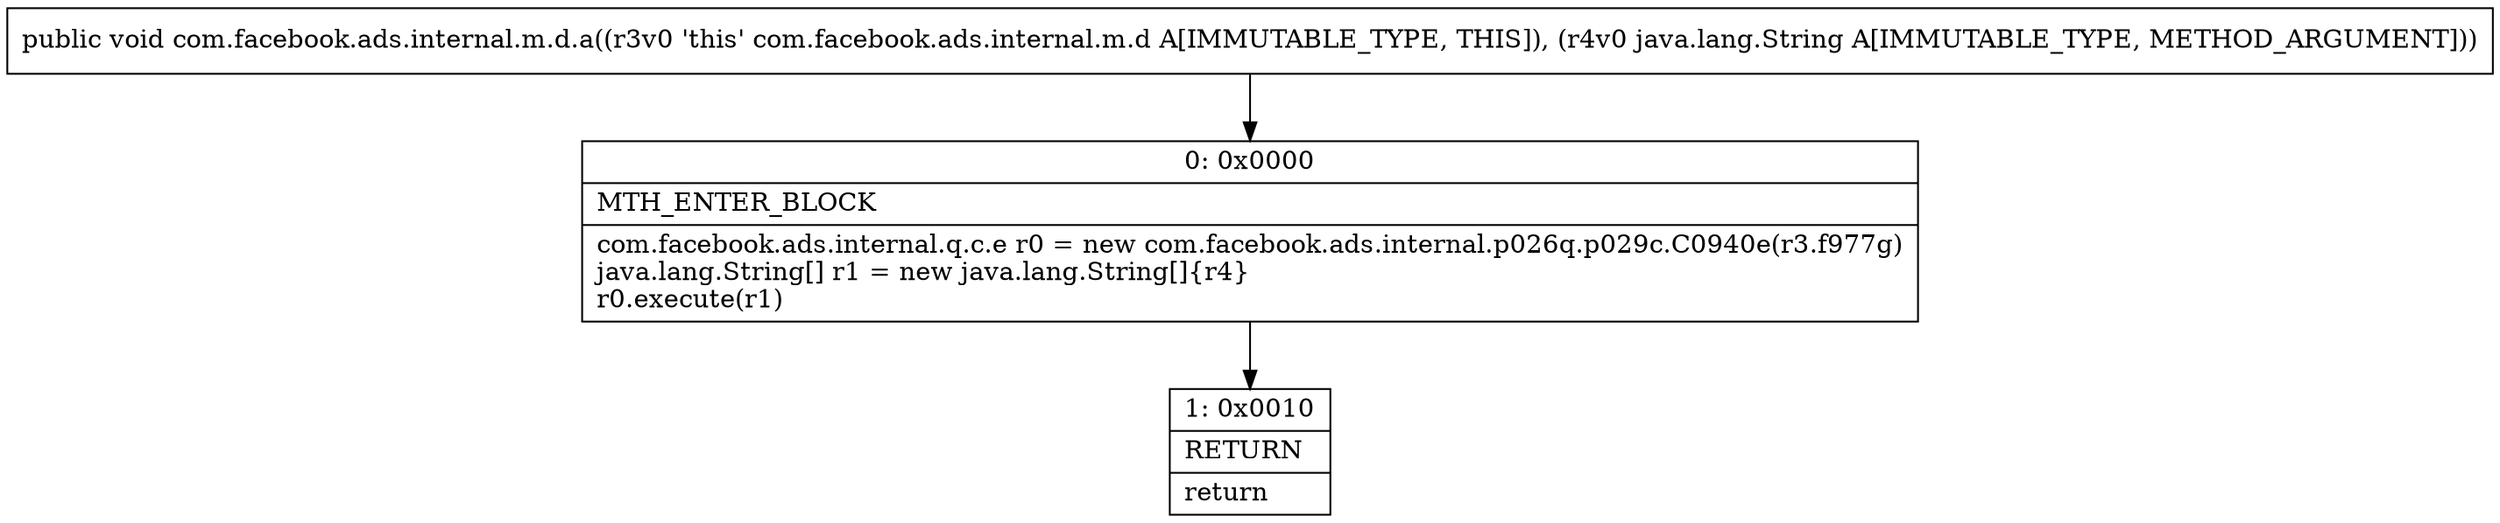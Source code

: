 digraph "CFG forcom.facebook.ads.internal.m.d.a(Ljava\/lang\/String;)V" {
Node_0 [shape=record,label="{0\:\ 0x0000|MTH_ENTER_BLOCK\l|com.facebook.ads.internal.q.c.e r0 = new com.facebook.ads.internal.p026q.p029c.C0940e(r3.f977g)\ljava.lang.String[] r1 = new java.lang.String[]\{r4\}\lr0.execute(r1)\l}"];
Node_1 [shape=record,label="{1\:\ 0x0010|RETURN\l|return\l}"];
MethodNode[shape=record,label="{public void com.facebook.ads.internal.m.d.a((r3v0 'this' com.facebook.ads.internal.m.d A[IMMUTABLE_TYPE, THIS]), (r4v0 java.lang.String A[IMMUTABLE_TYPE, METHOD_ARGUMENT])) }"];
MethodNode -> Node_0;
Node_0 -> Node_1;
}

